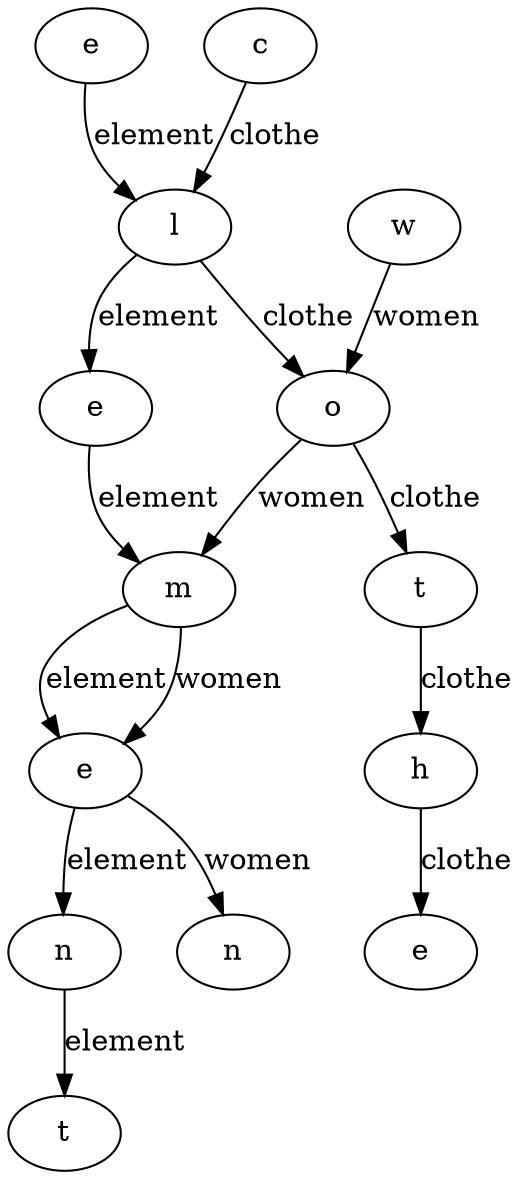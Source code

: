 digraph {
	"e.bbcbd" [label=e]
	"l.651e2" [label=l]
	"e.08ae2" [label=e]
	"m.0443c" [label=m]
	"e.9f13b" [label=e]
	"n.71bfc" [label=n]
	"t.03158" [label=t]
	"e.bbcbd" -> "l.651e2" [label=element]
	"l.651e2" -> "e.08ae2" [label=element]
	"e.08ae2" -> "m.0443c" [label=element]
	"m.0443c" -> "e.9f13b" [label=element]
	"e.9f13b" -> "n.71bfc" [label=element]
	"n.71bfc" -> "t.03158" [label=element]
	"w.6aa24" [label=w]
	"o.b2bc2" [label=o]
	"m.0443c" [label=m]
	"e.9f13b" [label=e]
	"n.723c5" [label=n]
	"w.6aa24" -> "o.b2bc2" [label=women]
	"o.b2bc2" -> "m.0443c" [label=women]
	"m.0443c" -> "e.9f13b" [label=women]
	"e.9f13b" -> "n.723c5" [label=women]
	"c.c25b2" [label=c]
	"l.651e2" [label=l]
	"o.b2bc2" [label=o]
	"t.c4d56" [label=t]
	"h.9d3da" [label=h]
	"e.f0180" [label=e]
	"c.c25b2" -> "l.651e2" [label=clothe]
	"l.651e2" -> "o.b2bc2" [label=clothe]
	"o.b2bc2" -> "t.c4d56" [label=clothe]
	"t.c4d56" -> "h.9d3da" [label=clothe]
	"h.9d3da" -> "e.f0180" [label=clothe]
}
